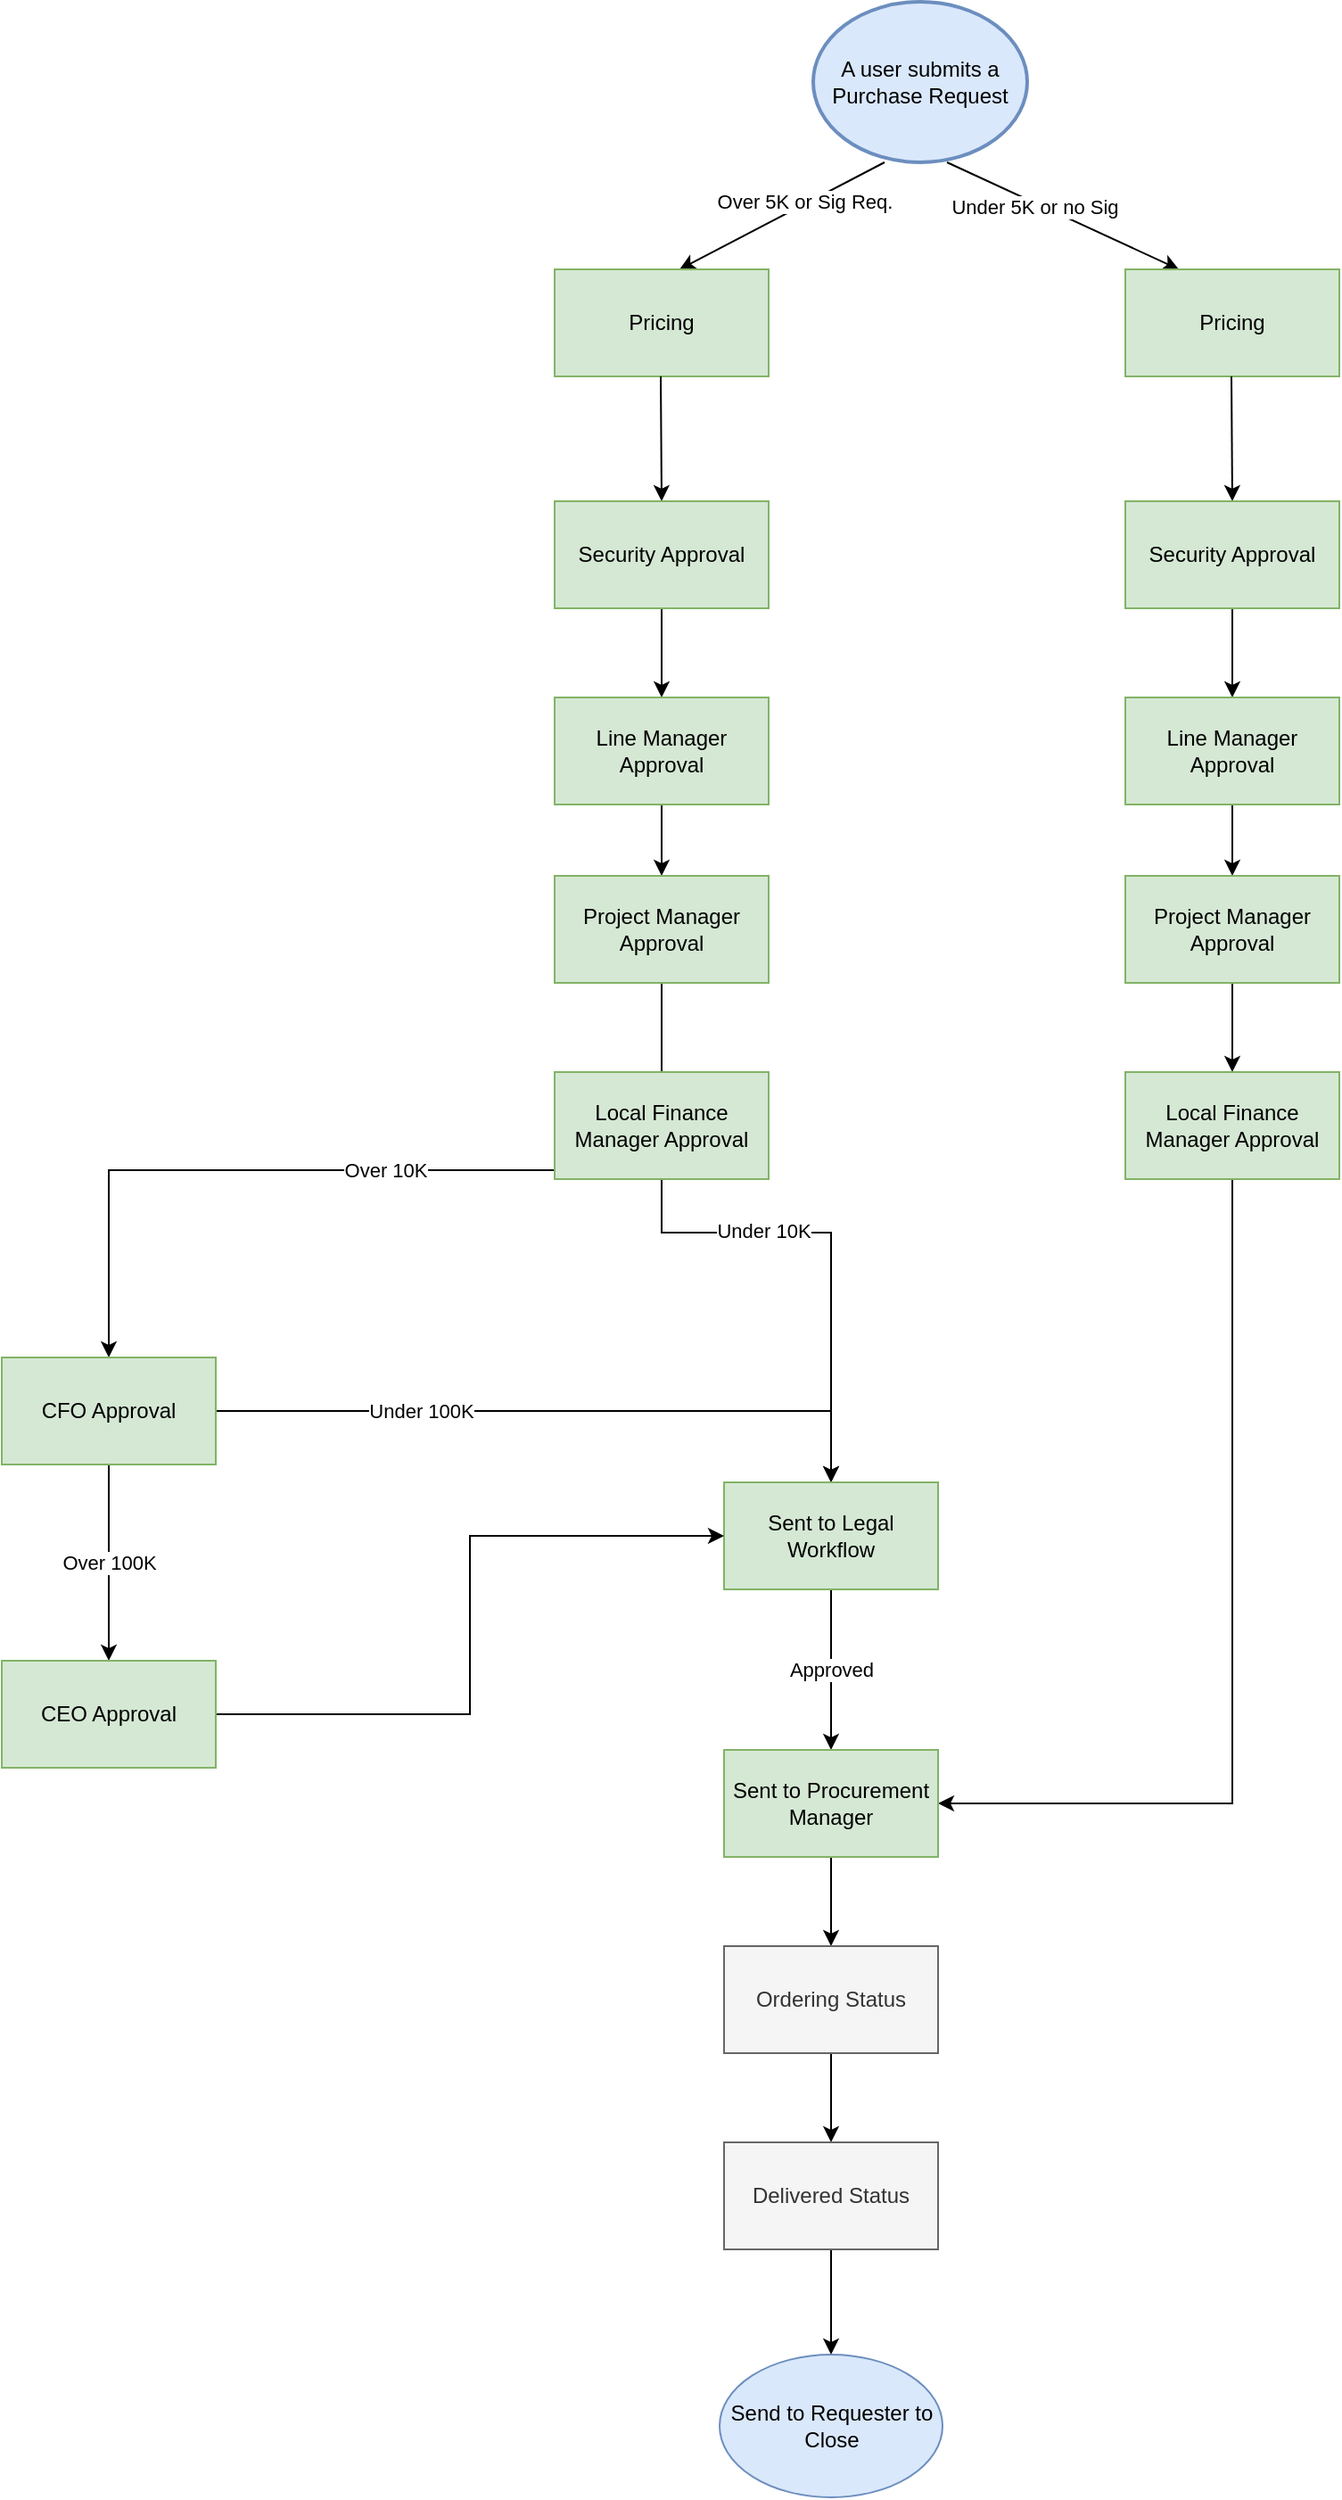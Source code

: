 <mxfile version="14.9.2" type="github"><diagram id="KHRcelj5rXKQdwCL8HxW" name="Page-1"><mxGraphModel dx="2916" dy="1127" grid="1" gridSize="10" guides="1" tooltips="1" connect="1" arrows="1" fold="1" page="1" pageScale="1" pageWidth="850" pageHeight="1100" math="0" shadow="0"><root><mxCell id="0"/><mxCell id="1" parent="0"/><mxCell id="4qQPYW64bXLJ9DragmTP-1" value="A user submits a Purchase Request" style="strokeWidth=2;html=1;shape=mxgraph.flowchart.start_1;whiteSpace=wrap;fillColor=#dae8fc;strokeColor=#6c8ebf;" vertex="1" parent="1"><mxGeometry x="365" y="10" width="120" height="90" as="geometry"/></mxCell><mxCell id="4qQPYW64bXLJ9DragmTP-3" value="" style="endArrow=classic;html=1;" edge="1" parent="1"><mxGeometry width="50" height="50" relative="1" as="geometry"><mxPoint x="405" y="100" as="sourcePoint"/><mxPoint x="290" y="160" as="targetPoint"/></mxGeometry></mxCell><mxCell id="4qQPYW64bXLJ9DragmTP-6" value="Over 5K or Sig Req." style="edgeLabel;html=1;align=center;verticalAlign=middle;resizable=0;points=[];" vertex="1" connectable="0" parent="4qQPYW64bXLJ9DragmTP-3"><mxGeometry x="-0.22" y="-2" relative="1" as="geometry"><mxPoint as="offset"/></mxGeometry></mxCell><mxCell id="4qQPYW64bXLJ9DragmTP-5" value="" style="endArrow=classic;html=1;" edge="1" parent="1"><mxGeometry width="50" height="50" relative="1" as="geometry"><mxPoint x="440" y="100" as="sourcePoint"/><mxPoint x="570" y="160" as="targetPoint"/></mxGeometry></mxCell><mxCell id="4qQPYW64bXLJ9DragmTP-7" value="Under 5K or no Sig" style="edgeLabel;html=1;align=center;verticalAlign=middle;resizable=0;points=[];" vertex="1" connectable="0" parent="4qQPYW64bXLJ9DragmTP-5"><mxGeometry x="-0.24" y="-2" relative="1" as="geometry"><mxPoint as="offset"/></mxGeometry></mxCell><mxCell id="4qQPYW64bXLJ9DragmTP-9" value="Pricing" style="rounded=0;whiteSpace=wrap;html=1;fillColor=#d5e8d4;strokeColor=#82b366;" vertex="1" parent="1"><mxGeometry x="540" y="160" width="120" height="60" as="geometry"/></mxCell><mxCell id="4qQPYW64bXLJ9DragmTP-10" value="Pricing " style="rounded=0;whiteSpace=wrap;html=1;fillColor=#d5e8d4;strokeColor=#82b366;" vertex="1" parent="1"><mxGeometry x="220" y="160" width="120" height="60" as="geometry"/></mxCell><mxCell id="4qQPYW64bXLJ9DragmTP-11" value="" style="endArrow=classic;html=1;" edge="1" parent="1"><mxGeometry width="50" height="50" relative="1" as="geometry"><mxPoint x="279.5" y="220" as="sourcePoint"/><mxPoint x="280" y="290" as="targetPoint"/></mxGeometry></mxCell><mxCell id="4qQPYW64bXLJ9DragmTP-12" value="" style="endArrow=classic;html=1;" edge="1" parent="1"><mxGeometry width="50" height="50" relative="1" as="geometry"><mxPoint x="599.5" y="220" as="sourcePoint"/><mxPoint x="600" y="290" as="targetPoint"/></mxGeometry></mxCell><mxCell id="4qQPYW64bXLJ9DragmTP-18" style="edgeStyle=orthogonalEdgeStyle;rounded=0;orthogonalLoop=1;jettySize=auto;html=1;exitX=0.5;exitY=1;exitDx=0;exitDy=0;entryX=0.5;entryY=0;entryDx=0;entryDy=0;" edge="1" parent="1" source="4qQPYW64bXLJ9DragmTP-13" target="4qQPYW64bXLJ9DragmTP-15"><mxGeometry relative="1" as="geometry"/></mxCell><mxCell id="4qQPYW64bXLJ9DragmTP-13" value="Security Approval" style="rounded=0;whiteSpace=wrap;html=1;fillColor=#d5e8d4;strokeColor=#82b366;" vertex="1" parent="1"><mxGeometry x="540" y="290" width="120" height="60" as="geometry"/></mxCell><mxCell id="4qQPYW64bXLJ9DragmTP-17" style="edgeStyle=orthogonalEdgeStyle;rounded=0;orthogonalLoop=1;jettySize=auto;html=1;exitX=0.5;exitY=1;exitDx=0;exitDy=0;entryX=0.5;entryY=0;entryDx=0;entryDy=0;" edge="1" parent="1" source="4qQPYW64bXLJ9DragmTP-14" target="4qQPYW64bXLJ9DragmTP-16"><mxGeometry relative="1" as="geometry"/></mxCell><mxCell id="4qQPYW64bXLJ9DragmTP-14" value="Security Approval" style="rounded=0;whiteSpace=wrap;html=1;fillColor=#d5e8d4;strokeColor=#82b366;" vertex="1" parent="1"><mxGeometry x="220" y="290" width="120" height="60" as="geometry"/></mxCell><mxCell id="4qQPYW64bXLJ9DragmTP-24" style="edgeStyle=orthogonalEdgeStyle;rounded=0;orthogonalLoop=1;jettySize=auto;html=1;exitX=0.5;exitY=1;exitDx=0;exitDy=0;entryX=0.5;entryY=0;entryDx=0;entryDy=0;" edge="1" parent="1" source="4qQPYW64bXLJ9DragmTP-15" target="4qQPYW64bXLJ9DragmTP-19"><mxGeometry relative="1" as="geometry"/></mxCell><mxCell id="4qQPYW64bXLJ9DragmTP-15" value="Line Manager Approval" style="rounded=0;whiteSpace=wrap;html=1;fillColor=#d5e8d4;strokeColor=#82b366;" vertex="1" parent="1"><mxGeometry x="540" y="400" width="120" height="60" as="geometry"/></mxCell><mxCell id="4qQPYW64bXLJ9DragmTP-23" style="edgeStyle=orthogonalEdgeStyle;rounded=0;orthogonalLoop=1;jettySize=auto;html=1;exitX=0.5;exitY=1;exitDx=0;exitDy=0;entryX=0.5;entryY=0;entryDx=0;entryDy=0;" edge="1" parent="1" source="4qQPYW64bXLJ9DragmTP-16" target="4qQPYW64bXLJ9DragmTP-20"><mxGeometry relative="1" as="geometry"/></mxCell><mxCell id="4qQPYW64bXLJ9DragmTP-16" value="Line Manager Approval" style="rounded=0;whiteSpace=wrap;html=1;fillColor=#d5e8d4;strokeColor=#82b366;" vertex="1" parent="1"><mxGeometry x="220" y="400" width="120" height="60" as="geometry"/></mxCell><mxCell id="4qQPYW64bXLJ9DragmTP-26" style="edgeStyle=orthogonalEdgeStyle;rounded=0;orthogonalLoop=1;jettySize=auto;html=1;exitX=0.5;exitY=1;exitDx=0;exitDy=0;entryX=0.5;entryY=0;entryDx=0;entryDy=0;" edge="1" parent="1" source="4qQPYW64bXLJ9DragmTP-19" target="4qQPYW64bXLJ9DragmTP-21"><mxGeometry relative="1" as="geometry"/></mxCell><mxCell id="4qQPYW64bXLJ9DragmTP-19" value="Project Manager Approval" style="rounded=0;whiteSpace=wrap;html=1;fillColor=#d5e8d4;strokeColor=#82b366;" vertex="1" parent="1"><mxGeometry x="540" y="500" width="120" height="60" as="geometry"/></mxCell><mxCell id="4qQPYW64bXLJ9DragmTP-28" style="edgeStyle=orthogonalEdgeStyle;rounded=0;orthogonalLoop=1;jettySize=auto;html=1;exitX=0.5;exitY=1;exitDx=0;exitDy=0;" edge="1" parent="1" source="4qQPYW64bXLJ9DragmTP-20" target="4qQPYW64bXLJ9DragmTP-27"><mxGeometry relative="1" as="geometry"/></mxCell><mxCell id="4qQPYW64bXLJ9DragmTP-30" value="Under 10K" style="edgeLabel;html=1;align=center;verticalAlign=middle;resizable=0;points=[];" vertex="1" connectable="0" parent="4qQPYW64bXLJ9DragmTP-28"><mxGeometry x="0.048" y="1" relative="1" as="geometry"><mxPoint as="offset"/></mxGeometry></mxCell><mxCell id="4qQPYW64bXLJ9DragmTP-32" value="Over 10K" style="edgeStyle=orthogonalEdgeStyle;rounded=0;orthogonalLoop=1;jettySize=auto;html=1;exitX=0.5;exitY=1;exitDx=0;exitDy=0;entryX=0.5;entryY=0;entryDx=0;entryDy=0;" edge="1" parent="1" source="4qQPYW64bXLJ9DragmTP-20" target="4qQPYW64bXLJ9DragmTP-22"><mxGeometry relative="1" as="geometry"/></mxCell><mxCell id="4qQPYW64bXLJ9DragmTP-20" value="Project Manager Approval" style="rounded=0;whiteSpace=wrap;html=1;fillColor=#d5e8d4;strokeColor=#82b366;" vertex="1" parent="1"><mxGeometry x="220" y="500" width="120" height="60" as="geometry"/></mxCell><mxCell id="4qQPYW64bXLJ9DragmTP-48" style="edgeStyle=orthogonalEdgeStyle;rounded=0;orthogonalLoop=1;jettySize=auto;html=1;exitX=0.5;exitY=1;exitDx=0;exitDy=0;entryX=1;entryY=0.5;entryDx=0;entryDy=0;" edge="1" parent="1" source="4qQPYW64bXLJ9DragmTP-21" target="4qQPYW64bXLJ9DragmTP-33"><mxGeometry relative="1" as="geometry"/></mxCell><mxCell id="4qQPYW64bXLJ9DragmTP-21" value="Local Finance Manager Approval" style="rounded=0;whiteSpace=wrap;html=1;fillColor=#d5e8d4;strokeColor=#82b366;" vertex="1" parent="1"><mxGeometry x="540" y="610" width="120" height="60" as="geometry"/></mxCell><mxCell id="4qQPYW64bXLJ9DragmTP-40" value="Over 100K" style="edgeStyle=orthogonalEdgeStyle;rounded=0;orthogonalLoop=1;jettySize=auto;html=1;exitX=0.5;exitY=1;exitDx=0;exitDy=0;entryX=0.5;entryY=0;entryDx=0;entryDy=0;" edge="1" parent="1" source="4qQPYW64bXLJ9DragmTP-22" target="4qQPYW64bXLJ9DragmTP-39"><mxGeometry relative="1" as="geometry"/></mxCell><mxCell id="4qQPYW64bXLJ9DragmTP-55" style="edgeStyle=orthogonalEdgeStyle;rounded=0;orthogonalLoop=1;jettySize=auto;html=1;exitX=1;exitY=0.5;exitDx=0;exitDy=0;entryX=0.5;entryY=0;entryDx=0;entryDy=0;" edge="1" parent="1" source="4qQPYW64bXLJ9DragmTP-22" target="4qQPYW64bXLJ9DragmTP-27"><mxGeometry relative="1" as="geometry"/></mxCell><mxCell id="4qQPYW64bXLJ9DragmTP-56" value="Under 100K" style="edgeLabel;html=1;align=center;verticalAlign=middle;resizable=0;points=[];" vertex="1" connectable="0" parent="4qQPYW64bXLJ9DragmTP-55"><mxGeometry x="-0.403" relative="1" as="geometry"><mxPoint as="offset"/></mxGeometry></mxCell><mxCell id="4qQPYW64bXLJ9DragmTP-22" value="CFO Approval" style="rounded=0;whiteSpace=wrap;html=1;fillColor=#d5e8d4;strokeColor=#82b366;" vertex="1" parent="1"><mxGeometry x="-90" y="770" width="120" height="60" as="geometry"/></mxCell><mxCell id="4qQPYW64bXLJ9DragmTP-34" value="Approved" style="edgeStyle=orthogonalEdgeStyle;rounded=0;orthogonalLoop=1;jettySize=auto;html=1;exitX=0.5;exitY=1;exitDx=0;exitDy=0;" edge="1" parent="1" source="4qQPYW64bXLJ9DragmTP-27" target="4qQPYW64bXLJ9DragmTP-33"><mxGeometry relative="1" as="geometry"/></mxCell><mxCell id="4qQPYW64bXLJ9DragmTP-27" value="Sent to Legal Workflow" style="rounded=0;whiteSpace=wrap;html=1;fillColor=#d5e8d4;strokeColor=#82b366;" vertex="1" parent="1"><mxGeometry x="315" y="840" width="120" height="60" as="geometry"/></mxCell><mxCell id="4qQPYW64bXLJ9DragmTP-36" style="edgeStyle=orthogonalEdgeStyle;rounded=0;orthogonalLoop=1;jettySize=auto;html=1;exitX=0.5;exitY=1;exitDx=0;exitDy=0;entryX=0.5;entryY=0;entryDx=0;entryDy=0;" edge="1" parent="1" source="4qQPYW64bXLJ9DragmTP-33" target="4qQPYW64bXLJ9DragmTP-35"><mxGeometry relative="1" as="geometry"/></mxCell><mxCell id="4qQPYW64bXLJ9DragmTP-33" value="Sent to Procurement Manager" style="rounded=0;whiteSpace=wrap;html=1;fillColor=#d5e8d4;strokeColor=#82b366;" vertex="1" parent="1"><mxGeometry x="315" y="990" width="120" height="60" as="geometry"/></mxCell><mxCell id="4qQPYW64bXLJ9DragmTP-38" style="edgeStyle=orthogonalEdgeStyle;rounded=0;orthogonalLoop=1;jettySize=auto;html=1;exitX=0.5;exitY=1;exitDx=0;exitDy=0;entryX=0.5;entryY=0;entryDx=0;entryDy=0;" edge="1" parent="1" source="4qQPYW64bXLJ9DragmTP-35" target="4qQPYW64bXLJ9DragmTP-37"><mxGeometry relative="1" as="geometry"/></mxCell><mxCell id="4qQPYW64bXLJ9DragmTP-35" value="Ordering Status" style="rounded=0;whiteSpace=wrap;html=1;fillColor=#f5f5f5;strokeColor=#666666;fontColor=#333333;" vertex="1" parent="1"><mxGeometry x="315" y="1100" width="120" height="60" as="geometry"/></mxCell><mxCell id="4qQPYW64bXLJ9DragmTP-51" style="edgeStyle=orthogonalEdgeStyle;rounded=0;orthogonalLoop=1;jettySize=auto;html=1;exitX=0.5;exitY=1;exitDx=0;exitDy=0;entryX=0.5;entryY=0;entryDx=0;entryDy=0;" edge="1" parent="1" source="4qQPYW64bXLJ9DragmTP-37" target="4qQPYW64bXLJ9DragmTP-50"><mxGeometry relative="1" as="geometry"/></mxCell><mxCell id="4qQPYW64bXLJ9DragmTP-37" value="Delivered Status" style="rounded=0;whiteSpace=wrap;html=1;fillColor=#f5f5f5;strokeColor=#666666;fontColor=#333333;" vertex="1" parent="1"><mxGeometry x="315" y="1210" width="120" height="60" as="geometry"/></mxCell><mxCell id="4qQPYW64bXLJ9DragmTP-54" style="edgeStyle=orthogonalEdgeStyle;rounded=0;orthogonalLoop=1;jettySize=auto;html=1;exitX=1;exitY=0.5;exitDx=0;exitDy=0;entryX=0;entryY=0.5;entryDx=0;entryDy=0;" edge="1" parent="1" source="4qQPYW64bXLJ9DragmTP-39" target="4qQPYW64bXLJ9DragmTP-27"><mxGeometry relative="1" as="geometry"/></mxCell><mxCell id="4qQPYW64bXLJ9DragmTP-39" value="CEO Approval" style="rounded=0;whiteSpace=wrap;html=1;fillColor=#d5e8d4;strokeColor=#82b366;" vertex="1" parent="1"><mxGeometry x="-90" y="940" width="120" height="60" as="geometry"/></mxCell><mxCell id="4qQPYW64bXLJ9DragmTP-49" value="Local Finance Manager Approval" style="rounded=0;whiteSpace=wrap;html=1;fillColor=#d5e8d4;strokeColor=#82b366;" vertex="1" parent="1"><mxGeometry x="220" y="610" width="120" height="60" as="geometry"/></mxCell><mxCell id="4qQPYW64bXLJ9DragmTP-50" value="Send to Requester to Close" style="ellipse;whiteSpace=wrap;html=1;fillColor=#dae8fc;strokeColor=#6c8ebf;" vertex="1" parent="1"><mxGeometry x="312.5" y="1329" width="125" height="80" as="geometry"/></mxCell></root></mxGraphModel></diagram></mxfile>